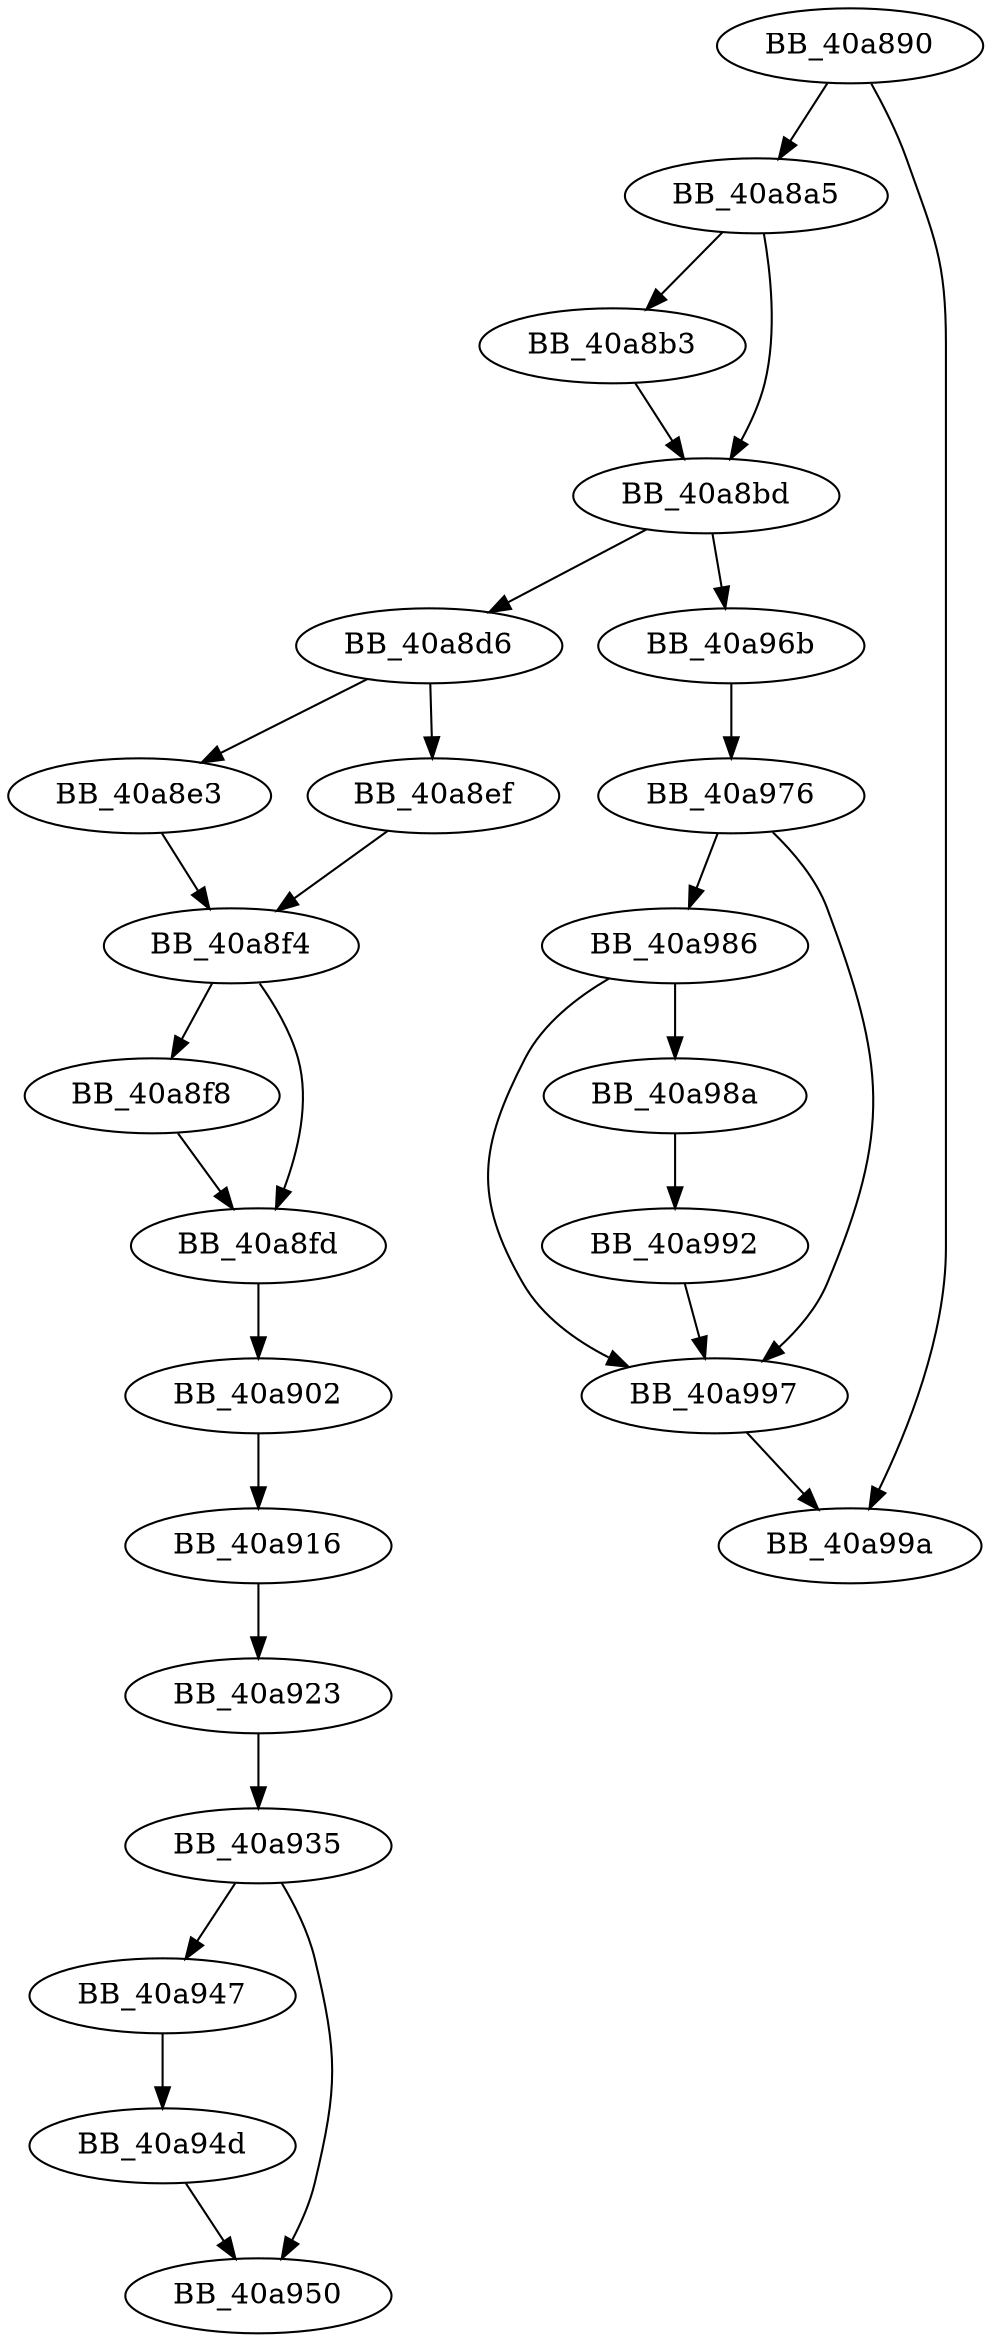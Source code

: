 DiGraph sub_40A890{
BB_40a890->BB_40a8a5
BB_40a890->BB_40a99a
BB_40a8a5->BB_40a8b3
BB_40a8a5->BB_40a8bd
BB_40a8b3->BB_40a8bd
BB_40a8bd->BB_40a8d6
BB_40a8bd->BB_40a96b
BB_40a8d6->BB_40a8e3
BB_40a8d6->BB_40a8ef
BB_40a8e3->BB_40a8f4
BB_40a8ef->BB_40a8f4
BB_40a8f4->BB_40a8f8
BB_40a8f4->BB_40a8fd
BB_40a8f8->BB_40a8fd
BB_40a8fd->BB_40a902
BB_40a902->BB_40a916
BB_40a916->BB_40a923
BB_40a923->BB_40a935
BB_40a935->BB_40a947
BB_40a935->BB_40a950
BB_40a947->BB_40a94d
BB_40a94d->BB_40a950
BB_40a96b->BB_40a976
BB_40a976->BB_40a986
BB_40a976->BB_40a997
BB_40a986->BB_40a98a
BB_40a986->BB_40a997
BB_40a98a->BB_40a992
BB_40a992->BB_40a997
BB_40a997->BB_40a99a
}
